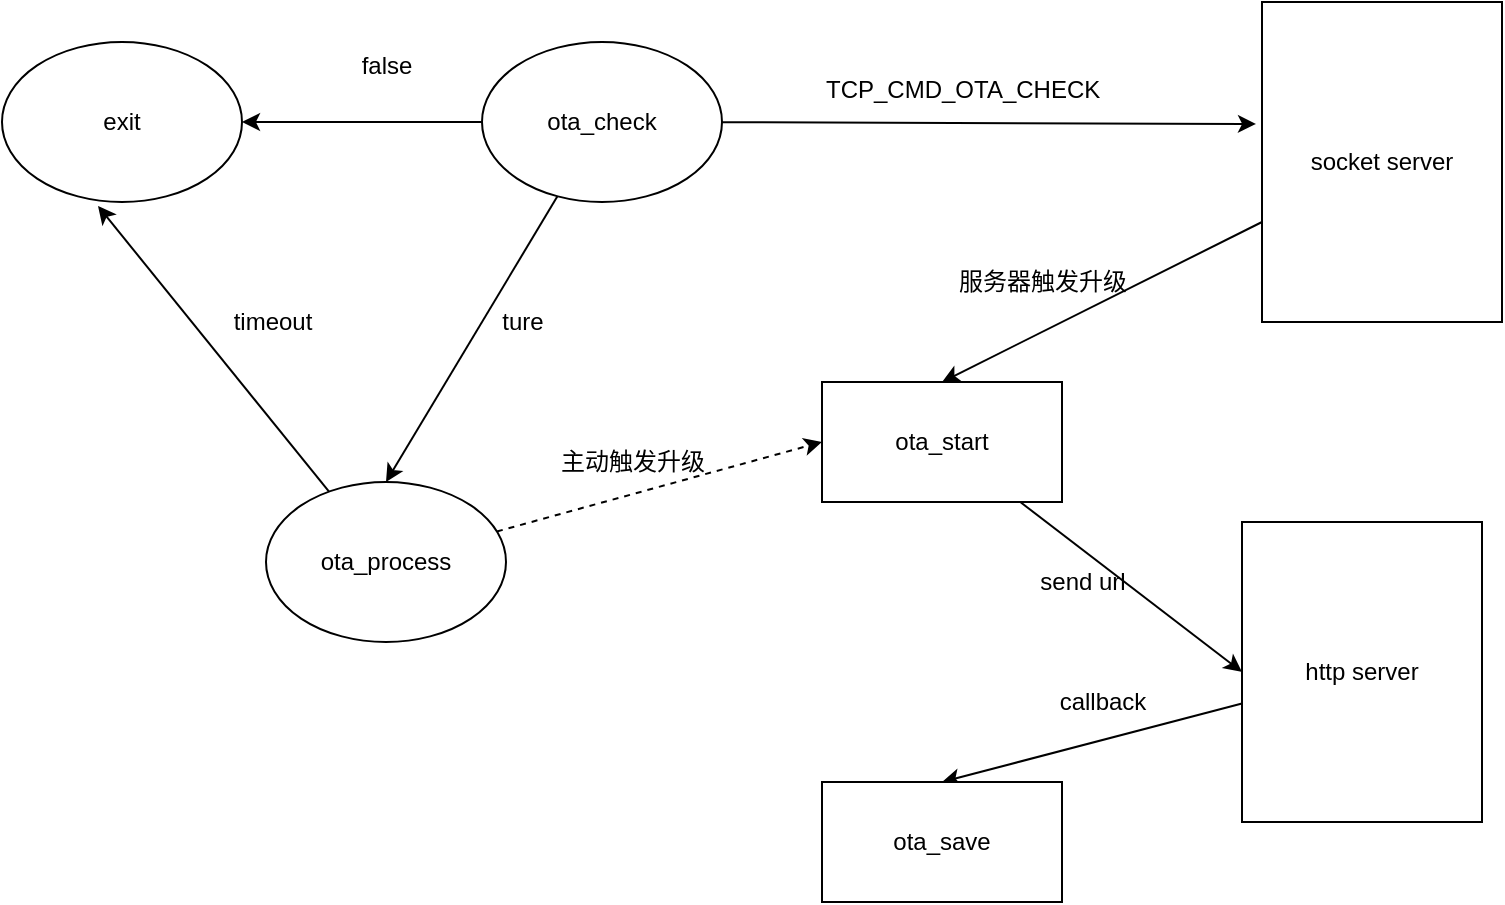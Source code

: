 <mxfile version="14.4.9" type="github">
  <diagram id="8lvCTjOtdvusVil_oy-N" name="Page-1">
    <mxGraphModel dx="1883" dy="561" grid="1" gridSize="10" guides="1" tooltips="1" connect="1" arrows="1" fold="1" page="1" pageScale="1" pageWidth="850" pageHeight="1100" math="0" shadow="0">
      <root>
        <mxCell id="0" />
        <mxCell id="1" parent="0" />
        <mxCell id="HF_NMyCPugI4MslvpjpV-11" style="rounded=0;orthogonalLoop=1;jettySize=auto;html=1;entryX=0.5;entryY=0;entryDx=0;entryDy=0;fontFamily=Helvetica;" edge="1" parent="1" source="HF_NMyCPugI4MslvpjpV-4" target="HF_NMyCPugI4MslvpjpV-10">
          <mxGeometry relative="1" as="geometry" />
        </mxCell>
        <mxCell id="HF_NMyCPugI4MslvpjpV-14" style="edgeStyle=orthogonalEdgeStyle;rounded=0;orthogonalLoop=1;jettySize=auto;html=1;entryX=1;entryY=0.5;entryDx=0;entryDy=0;fontFamily=Helvetica;" edge="1" parent="1" source="HF_NMyCPugI4MslvpjpV-4" target="HF_NMyCPugI4MslvpjpV-13">
          <mxGeometry relative="1" as="geometry" />
        </mxCell>
        <mxCell id="HF_NMyCPugI4MslvpjpV-37" style="edgeStyle=none;rounded=0;orthogonalLoop=1;jettySize=auto;html=1;entryX=-0.025;entryY=0.381;entryDx=0;entryDy=0;entryPerimeter=0;fontFamily=Helvetica;" edge="1" parent="1" source="HF_NMyCPugI4MslvpjpV-4" target="HF_NMyCPugI4MslvpjpV-7">
          <mxGeometry relative="1" as="geometry" />
        </mxCell>
        <mxCell id="HF_NMyCPugI4MslvpjpV-4" value="ota_check" style="ellipse;whiteSpace=wrap;html=1;fontFamily=Helvetica;" vertex="1" parent="1">
          <mxGeometry x="210" y="110" width="120" height="80" as="geometry" />
        </mxCell>
        <mxCell id="HF_NMyCPugI4MslvpjpV-34" style="edgeStyle=none;rounded=0;orthogonalLoop=1;jettySize=auto;html=1;entryX=0.5;entryY=0;entryDx=0;entryDy=0;fontFamily=Helvetica;" edge="1" parent="1" source="HF_NMyCPugI4MslvpjpV-7" target="HF_NMyCPugI4MslvpjpV-30">
          <mxGeometry relative="1" as="geometry" />
        </mxCell>
        <mxCell id="HF_NMyCPugI4MslvpjpV-7" value="socket server" style="rounded=0;whiteSpace=wrap;html=1;fontFamily=Helvetica;" vertex="1" parent="1">
          <mxGeometry x="600" y="90" width="120" height="160" as="geometry" />
        </mxCell>
        <mxCell id="HF_NMyCPugI4MslvpjpV-27" style="edgeStyle=none;rounded=0;orthogonalLoop=1;jettySize=auto;html=1;entryX=0.4;entryY=1.025;entryDx=0;entryDy=0;entryPerimeter=0;fontFamily=Helvetica;" edge="1" parent="1" source="HF_NMyCPugI4MslvpjpV-10" target="HF_NMyCPugI4MslvpjpV-13">
          <mxGeometry relative="1" as="geometry" />
        </mxCell>
        <mxCell id="HF_NMyCPugI4MslvpjpV-40" style="edgeStyle=none;rounded=0;orthogonalLoop=1;jettySize=auto;html=1;entryX=0;entryY=0.5;entryDx=0;entryDy=0;fontFamily=Helvetica;dashed=1;" edge="1" parent="1" source="HF_NMyCPugI4MslvpjpV-10" target="HF_NMyCPugI4MslvpjpV-30">
          <mxGeometry relative="1" as="geometry" />
        </mxCell>
        <mxCell id="HF_NMyCPugI4MslvpjpV-10" value="ota_process" style="ellipse;whiteSpace=wrap;html=1;fontFamily=Helvetica;" vertex="1" parent="1">
          <mxGeometry x="102" y="330" width="120" height="80" as="geometry" />
        </mxCell>
        <mxCell id="HF_NMyCPugI4MslvpjpV-12" value="ture" style="text;html=1;align=center;verticalAlign=middle;resizable=0;points=[];autosize=1;fontFamily=Helvetica;" vertex="1" parent="1">
          <mxGeometry x="210" y="240" width="40" height="20" as="geometry" />
        </mxCell>
        <mxCell id="HF_NMyCPugI4MslvpjpV-13" value="exit" style="ellipse;whiteSpace=wrap;html=1;fontFamily=Helvetica;" vertex="1" parent="1">
          <mxGeometry x="-30" y="110" width="120" height="80" as="geometry" />
        </mxCell>
        <mxCell id="HF_NMyCPugI4MslvpjpV-15" value="false" style="text;html=1;align=center;verticalAlign=middle;resizable=0;points=[];autosize=1;fontFamily=Helvetica;" vertex="1" parent="1">
          <mxGeometry x="142" y="112" width="40" height="20" as="geometry" />
        </mxCell>
        <mxCell id="HF_NMyCPugI4MslvpjpV-17" value="TCP_CMD_OTA_CHECK" style="text;whiteSpace=wrap;html=1;fontFamily=Helvetica;" vertex="1" parent="1">
          <mxGeometry x="380" y="120" width="160" height="30" as="geometry" />
        </mxCell>
        <mxCell id="HF_NMyCPugI4MslvpjpV-36" style="edgeStyle=none;rounded=0;orthogonalLoop=1;jettySize=auto;html=1;entryX=0.5;entryY=0;entryDx=0;entryDy=0;fontFamily=Helvetica;" edge="1" parent="1" source="HF_NMyCPugI4MslvpjpV-21" target="HF_NMyCPugI4MslvpjpV-31">
          <mxGeometry relative="1" as="geometry" />
        </mxCell>
        <mxCell id="HF_NMyCPugI4MslvpjpV-21" value="http server" style="rounded=0;whiteSpace=wrap;html=1;fontFamily=Helvetica;" vertex="1" parent="1">
          <mxGeometry x="590" y="350" width="120" height="150" as="geometry" />
        </mxCell>
        <mxCell id="HF_NMyCPugI4MslvpjpV-26" value="callback" style="text;html=1;align=center;verticalAlign=middle;resizable=0;points=[];autosize=1;fontFamily=Helvetica;" vertex="1" parent="1">
          <mxGeometry x="490" y="430" width="60" height="20" as="geometry" />
        </mxCell>
        <mxCell id="HF_NMyCPugI4MslvpjpV-28" value="timeout" style="text;html=1;align=center;verticalAlign=middle;resizable=0;points=[];autosize=1;fontFamily=Helvetica;" vertex="1" parent="1">
          <mxGeometry x="80" y="240" width="50" height="20" as="geometry" />
        </mxCell>
        <mxCell id="HF_NMyCPugI4MslvpjpV-35" style="edgeStyle=none;rounded=0;orthogonalLoop=1;jettySize=auto;html=1;entryX=0;entryY=0.5;entryDx=0;entryDy=0;fontFamily=Helvetica;" edge="1" parent="1" source="HF_NMyCPugI4MslvpjpV-30" target="HF_NMyCPugI4MslvpjpV-21">
          <mxGeometry relative="1" as="geometry" />
        </mxCell>
        <mxCell id="HF_NMyCPugI4MslvpjpV-30" value="ota_start" style="rounded=0;whiteSpace=wrap;html=1;fontFamily=Helvetica;" vertex="1" parent="1">
          <mxGeometry x="380" y="280" width="120" height="60" as="geometry" />
        </mxCell>
        <mxCell id="HF_NMyCPugI4MslvpjpV-31" value="ota_save" style="rounded=0;whiteSpace=wrap;html=1;fontFamily=Helvetica;" vertex="1" parent="1">
          <mxGeometry x="380" y="480" width="120" height="60" as="geometry" />
        </mxCell>
        <mxCell id="HF_NMyCPugI4MslvpjpV-38" value="send url" style="text;html=1;align=center;verticalAlign=middle;resizable=0;points=[];autosize=1;fontFamily=Helvetica;" vertex="1" parent="1">
          <mxGeometry x="480" y="370" width="60" height="20" as="geometry" />
        </mxCell>
        <mxCell id="HF_NMyCPugI4MslvpjpV-41" value="主动触发升级" style="text;html=1;align=center;verticalAlign=middle;resizable=0;points=[];autosize=1;fontFamily=Helvetica;" vertex="1" parent="1">
          <mxGeometry x="240" y="310" width="90" height="20" as="geometry" />
        </mxCell>
        <mxCell id="HF_NMyCPugI4MslvpjpV-42" value="服务器触发升级" style="text;html=1;align=center;verticalAlign=middle;resizable=0;points=[];autosize=1;fontFamily=Helvetica;" vertex="1" parent="1">
          <mxGeometry x="440" y="220" width="100" height="20" as="geometry" />
        </mxCell>
      </root>
    </mxGraphModel>
  </diagram>
</mxfile>

